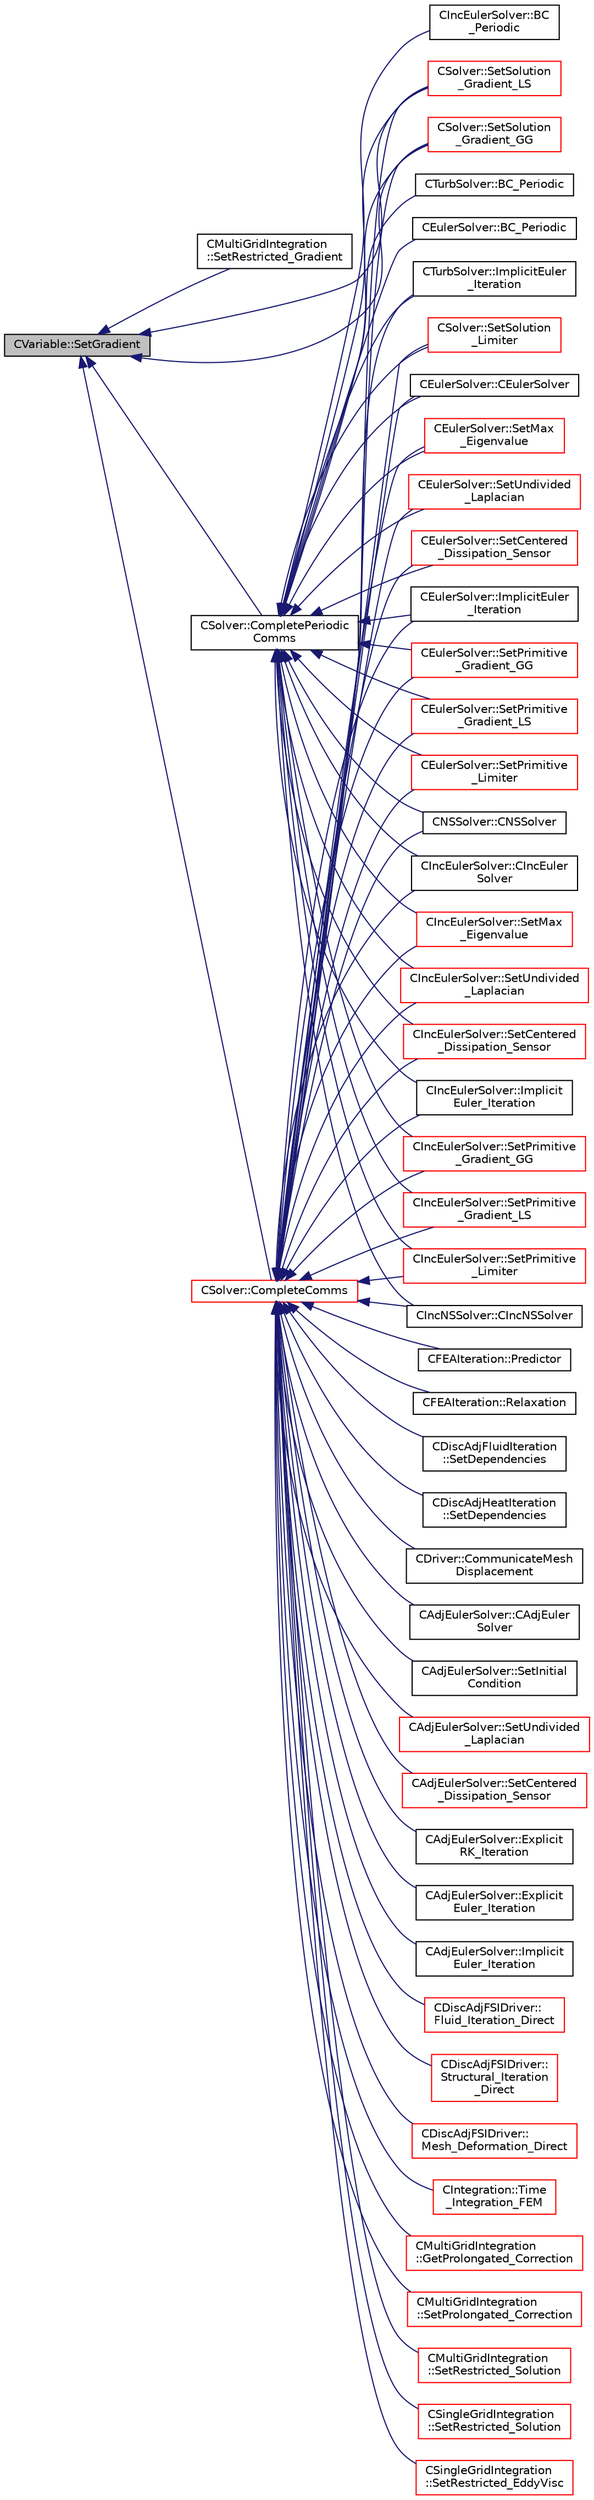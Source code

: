 digraph "CVariable::SetGradient"
{
  edge [fontname="Helvetica",fontsize="10",labelfontname="Helvetica",labelfontsize="10"];
  node [fontname="Helvetica",fontsize="10",shape=record];
  rankdir="LR";
  Node4755 [label="CVariable::SetGradient",height=0.2,width=0.4,color="black", fillcolor="grey75", style="filled", fontcolor="black"];
  Node4755 -> Node4756 [dir="back",color="midnightblue",fontsize="10",style="solid",fontname="Helvetica"];
  Node4756 [label="CMultiGridIntegration\l::SetRestricted_Gradient",height=0.2,width=0.4,color="black", fillcolor="white", style="filled",URL="$class_c_multi_grid_integration.html#a12a995afac79392633ded3226b163d24",tooltip="Compute the gradient in coarse grid using the fine grid information. "];
  Node4755 -> Node4757 [dir="back",color="midnightblue",fontsize="10",style="solid",fontname="Helvetica"];
  Node4757 [label="CSolver::CompletePeriodic\lComms",height=0.2,width=0.4,color="black", fillcolor="white", style="filled",URL="$class_c_solver.html#a7e77df2076057995213de49d4ca2e7c7",tooltip="Routine to complete the set of non-blocking periodic communications launched by InitiatePeriodicComms..."];
  Node4757 -> Node4758 [dir="back",color="midnightblue",fontsize="10",style="solid",fontname="Helvetica"];
  Node4758 [label="CEulerSolver::CEulerSolver",height=0.2,width=0.4,color="black", fillcolor="white", style="filled",URL="$class_c_euler_solver.html#ae1e74218b4e943111b100d7ddcbd4db9"];
  Node4757 -> Node4759 [dir="back",color="midnightblue",fontsize="10",style="solid",fontname="Helvetica"];
  Node4759 [label="CEulerSolver::SetMax\l_Eigenvalue",height=0.2,width=0.4,color="red", fillcolor="white", style="filled",URL="$class_c_euler_solver.html#a76f7fdf349ae41c6f0cf4df82b571fb1",tooltip="Compute the max eigenvalue. "];
  Node4757 -> Node4762 [dir="back",color="midnightblue",fontsize="10",style="solid",fontname="Helvetica"];
  Node4762 [label="CEulerSolver::SetUndivided\l_Laplacian",height=0.2,width=0.4,color="red", fillcolor="white", style="filled",URL="$class_c_euler_solver.html#adc7c82a25b8be22b16b5452c1992744f",tooltip="Compute the undivided laplacian for the solution, except the energy equation. "];
  Node4757 -> Node4763 [dir="back",color="midnightblue",fontsize="10",style="solid",fontname="Helvetica"];
  Node4763 [label="CEulerSolver::SetCentered\l_Dissipation_Sensor",height=0.2,width=0.4,color="red", fillcolor="white", style="filled",URL="$class_c_euler_solver.html#a2f4e3619ae65c63cbda1ef2098441ab4",tooltip="Compute a pressure sensor switch. "];
  Node4757 -> Node4764 [dir="back",color="midnightblue",fontsize="10",style="solid",fontname="Helvetica"];
  Node4764 [label="CEulerSolver::ImplicitEuler\l_Iteration",height=0.2,width=0.4,color="black", fillcolor="white", style="filled",URL="$class_c_euler_solver.html#a4e8277fc44dc97c8d73fbe3347204372",tooltip="Update the solution using an implicit Euler scheme. "];
  Node4757 -> Node4765 [dir="back",color="midnightblue",fontsize="10",style="solid",fontname="Helvetica"];
  Node4765 [label="CEulerSolver::SetPrimitive\l_Gradient_GG",height=0.2,width=0.4,color="red", fillcolor="white", style="filled",URL="$class_c_euler_solver.html#a74fb3b502b83371fcf0728ec546e039b",tooltip="Compute the gradient of the primitive variables using Green-Gauss method, and stores the result in th..."];
  Node4757 -> Node4766 [dir="back",color="midnightblue",fontsize="10",style="solid",fontname="Helvetica"];
  Node4766 [label="CEulerSolver::SetPrimitive\l_Gradient_LS",height=0.2,width=0.4,color="red", fillcolor="white", style="filled",URL="$class_c_euler_solver.html#a734d5bd064215fb722477f39993155d4",tooltip="Compute the gradient of the primitive variables using a Least-Squares method, and stores the result i..."];
  Node4757 -> Node4767 [dir="back",color="midnightblue",fontsize="10",style="solid",fontname="Helvetica"];
  Node4767 [label="CEulerSolver::SetPrimitive\l_Limiter",height=0.2,width=0.4,color="red", fillcolor="white", style="filled",URL="$class_c_euler_solver.html#a43004a7f0fad7a6d1f435144710bf13e",tooltip="Compute the limiter of the primitive variables. "];
  Node4757 -> Node4768 [dir="back",color="midnightblue",fontsize="10",style="solid",fontname="Helvetica"];
  Node4768 [label="CEulerSolver::BC_Periodic",height=0.2,width=0.4,color="black", fillcolor="white", style="filled",URL="$class_c_euler_solver.html#a9bd458698ede3dffd1b4d1f974f39b03",tooltip="Impose a periodic boundary condition by summing contributions from the complete control volume..."];
  Node4757 -> Node4769 [dir="back",color="midnightblue",fontsize="10",style="solid",fontname="Helvetica"];
  Node4769 [label="CNSSolver::CNSSolver",height=0.2,width=0.4,color="black", fillcolor="white", style="filled",URL="$class_c_n_s_solver.html#a2a8ad49c42b4546696e631cf44b7788b"];
  Node4757 -> Node4770 [dir="back",color="midnightblue",fontsize="10",style="solid",fontname="Helvetica"];
  Node4770 [label="CIncEulerSolver::CIncEuler\lSolver",height=0.2,width=0.4,color="black", fillcolor="white", style="filled",URL="$class_c_inc_euler_solver.html#a91f644b8f9a00215bac5bcd31dfc06d8"];
  Node4757 -> Node4771 [dir="back",color="midnightblue",fontsize="10",style="solid",fontname="Helvetica"];
  Node4771 [label="CIncEulerSolver::SetMax\l_Eigenvalue",height=0.2,width=0.4,color="red", fillcolor="white", style="filled",URL="$class_c_inc_euler_solver.html#ab804c5648aa5dd71ea12a57997167984",tooltip="Compute the max eigenvalue. "];
  Node4757 -> Node4774 [dir="back",color="midnightblue",fontsize="10",style="solid",fontname="Helvetica"];
  Node4774 [label="CIncEulerSolver::SetUndivided\l_Laplacian",height=0.2,width=0.4,color="red", fillcolor="white", style="filled",URL="$class_c_inc_euler_solver.html#a8b5d7772432b9759213892a50621c329",tooltip="Compute the undivided laplacian for the solution, except the energy equation. "];
  Node4757 -> Node4775 [dir="back",color="midnightblue",fontsize="10",style="solid",fontname="Helvetica"];
  Node4775 [label="CIncEulerSolver::SetCentered\l_Dissipation_Sensor",height=0.2,width=0.4,color="red", fillcolor="white", style="filled",URL="$class_c_inc_euler_solver.html#a2323a0e322236c24668be8750dbaf237",tooltip="Compute a pressure sensor switch. "];
  Node4757 -> Node4776 [dir="back",color="midnightblue",fontsize="10",style="solid",fontname="Helvetica"];
  Node4776 [label="CIncEulerSolver::Implicit\lEuler_Iteration",height=0.2,width=0.4,color="black", fillcolor="white", style="filled",URL="$class_c_inc_euler_solver.html#ad84dd4225bb9d158c52b26e2f30f6fa7",tooltip="Update the solution using an implicit Euler scheme. "];
  Node4757 -> Node4777 [dir="back",color="midnightblue",fontsize="10",style="solid",fontname="Helvetica"];
  Node4777 [label="CIncEulerSolver::SetPrimitive\l_Gradient_GG",height=0.2,width=0.4,color="red", fillcolor="white", style="filled",URL="$class_c_inc_euler_solver.html#a856a6db100c40b9c3df557d1dfe72c2b",tooltip="Compute the gradient of the primitive variables using Green-Gauss method, and stores the result in th..."];
  Node4757 -> Node4778 [dir="back",color="midnightblue",fontsize="10",style="solid",fontname="Helvetica"];
  Node4778 [label="CIncEulerSolver::SetPrimitive\l_Gradient_LS",height=0.2,width=0.4,color="red", fillcolor="white", style="filled",URL="$class_c_inc_euler_solver.html#a3e3355cbeb9d265f4073cca113b9d46e",tooltip="Compute the gradient of the primitive variables using a Least-Squares method, and stores the result i..."];
  Node4757 -> Node4779 [dir="back",color="midnightblue",fontsize="10",style="solid",fontname="Helvetica"];
  Node4779 [label="CIncEulerSolver::SetPrimitive\l_Limiter",height=0.2,width=0.4,color="red", fillcolor="white", style="filled",URL="$class_c_inc_euler_solver.html#a00bd56828c4e41ec3ff1e8753cb320ec",tooltip="Compute the limiter of the primitive variables. "];
  Node4757 -> Node4780 [dir="back",color="midnightblue",fontsize="10",style="solid",fontname="Helvetica"];
  Node4780 [label="CIncEulerSolver::BC\l_Periodic",height=0.2,width=0.4,color="black", fillcolor="white", style="filled",URL="$class_c_inc_euler_solver.html#a994af5dbe296f8a1873e416c3b2fc2a7",tooltip="Impose a periodic boundary condition by summing contributions from the complete control volume..."];
  Node4757 -> Node4781 [dir="back",color="midnightblue",fontsize="10",style="solid",fontname="Helvetica"];
  Node4781 [label="CIncNSSolver::CIncNSSolver",height=0.2,width=0.4,color="black", fillcolor="white", style="filled",URL="$class_c_inc_n_s_solver.html#a82152ac7e91fb1c5c073d98a1f08e2aa"];
  Node4757 -> Node4782 [dir="back",color="midnightblue",fontsize="10",style="solid",fontname="Helvetica"];
  Node4782 [label="CTurbSolver::BC_Periodic",height=0.2,width=0.4,color="black", fillcolor="white", style="filled",URL="$class_c_turb_solver.html#a954cfdd45dfce9df024a30b558b54b25",tooltip="Impose a periodic boundary condition by summing contributions from the complete control volume..."];
  Node4757 -> Node4783 [dir="back",color="midnightblue",fontsize="10",style="solid",fontname="Helvetica"];
  Node4783 [label="CTurbSolver::ImplicitEuler\l_Iteration",height=0.2,width=0.4,color="black", fillcolor="white", style="filled",URL="$class_c_turb_solver.html#af7a0ab68fbb2925c56863df97b3ea4ee",tooltip="Update the solution using an implicit solver. "];
  Node4757 -> Node4784 [dir="back",color="midnightblue",fontsize="10",style="solid",fontname="Helvetica"];
  Node4784 [label="CSolver::SetSolution\l_Gradient_GG",height=0.2,width=0.4,color="red", fillcolor="white", style="filled",URL="$class_c_solver.html#aac4d5e5f3ff20e7e37d55fa5e4ed3647",tooltip="Compute the Green-Gauss gradient of the solution. "];
  Node4757 -> Node4793 [dir="back",color="midnightblue",fontsize="10",style="solid",fontname="Helvetica"];
  Node4793 [label="CSolver::SetSolution\l_Gradient_LS",height=0.2,width=0.4,color="red", fillcolor="white", style="filled",URL="$class_c_solver.html#ac4d9cf9609d7bdb52e7f1dc9cc8b4c1f",tooltip="Compute the Least Squares gradient of the solution. "];
  Node4757 -> Node4794 [dir="back",color="midnightblue",fontsize="10",style="solid",fontname="Helvetica"];
  Node4794 [label="CSolver::SetSolution\l_Limiter",height=0.2,width=0.4,color="red", fillcolor="white", style="filled",URL="$class_c_solver.html#a641e9c59698ab9c7c2fb91107ad70d77",tooltip="Compute slope limiter. "];
  Node4755 -> Node4795 [dir="back",color="midnightblue",fontsize="10",style="solid",fontname="Helvetica"];
  Node4795 [label="CSolver::CompleteComms",height=0.2,width=0.4,color="red", fillcolor="white", style="filled",URL="$class_c_solver.html#a8d3046ad54e177f0705a2bff99c1cf16",tooltip="Routine to complete the set of non-blocking communications launched by InitiateComms() and unpacking ..."];
  Node4795 -> Node4796 [dir="back",color="midnightblue",fontsize="10",style="solid",fontname="Helvetica"];
  Node4796 [label="CDiscAdjFSIDriver::\lFluid_Iteration_Direct",height=0.2,width=0.4,color="red", fillcolor="white", style="filled",URL="$class_c_disc_adj_f_s_i_driver.html#aade7f9d8b7f7f1ddccfdc62d3b1fdaa8",tooltip="Run a direct flow iteration. "];
  Node4795 -> Node4801 [dir="back",color="midnightblue",fontsize="10",style="solid",fontname="Helvetica"];
  Node4801 [label="CDiscAdjFSIDriver::\lStructural_Iteration\l_Direct",height=0.2,width=0.4,color="red", fillcolor="white", style="filled",URL="$class_c_disc_adj_f_s_i_driver.html#aef8192d6dd5451f1e496e9847c2c5c65",tooltip="Run a direct structural iteration. "];
  Node4795 -> Node4802 [dir="back",color="midnightblue",fontsize="10",style="solid",fontname="Helvetica"];
  Node4802 [label="CDiscAdjFSIDriver::\lMesh_Deformation_Direct",height=0.2,width=0.4,color="red", fillcolor="white", style="filled",URL="$class_c_disc_adj_f_s_i_driver.html#ad683500d6b3773af342165b1b18f5c59",tooltip="Run a direct mesh deformation. "];
  Node4795 -> Node4803 [dir="back",color="midnightblue",fontsize="10",style="solid",fontname="Helvetica"];
  Node4803 [label="CIntegration::Time\l_Integration_FEM",height=0.2,width=0.4,color="red", fillcolor="white", style="filled",URL="$class_c_integration.html#a4ac7acdec8fdf941a4efc90b3f82a68c",tooltip="Do the time integration (explicit or implicit) of the numerical system on a FEM framework. "];
  Node4795 -> Node4805 [dir="back",color="midnightblue",fontsize="10",style="solid",fontname="Helvetica"];
  Node4805 [label="CMultiGridIntegration\l::GetProlongated_Correction",height=0.2,width=0.4,color="red", fillcolor="white", style="filled",URL="$class_c_multi_grid_integration.html#a29bf9a6e27f43e6b71704d05105a648d",tooltip="Compute the fine grid correction from the coarse solution. "];
  Node4795 -> Node4808 [dir="back",color="midnightblue",fontsize="10",style="solid",fontname="Helvetica"];
  Node4808 [label="CMultiGridIntegration\l::SetProlongated_Correction",height=0.2,width=0.4,color="red", fillcolor="white", style="filled",URL="$class_c_multi_grid_integration.html#a5d0d450972f5c004596b3f0abdae3015",tooltip="Set the value of the corrected fine grid solution. "];
  Node4795 -> Node4809 [dir="back",color="midnightblue",fontsize="10",style="solid",fontname="Helvetica"];
  Node4809 [label="CMultiGridIntegration\l::SetRestricted_Solution",height=0.2,width=0.4,color="red", fillcolor="white", style="filled",URL="$class_c_multi_grid_integration.html#a57c0f097c58c1d36ef8156b91350fd60",tooltip="Restrict solution from fine grid to a coarse grid. "];
  Node4795 -> Node4810 [dir="back",color="midnightblue",fontsize="10",style="solid",fontname="Helvetica"];
  Node4810 [label="CSingleGridIntegration\l::SetRestricted_Solution",height=0.2,width=0.4,color="red", fillcolor="white", style="filled",URL="$class_c_single_grid_integration.html#a035bbc4f261b680a4a651aa0af69437b",tooltip="Restrict solution from fine grid to a coarse grid. "];
  Node4795 -> Node4812 [dir="back",color="midnightblue",fontsize="10",style="solid",fontname="Helvetica"];
  Node4812 [label="CSingleGridIntegration\l::SetRestricted_EddyVisc",height=0.2,width=0.4,color="red", fillcolor="white", style="filled",URL="$class_c_single_grid_integration.html#ae875067fdaf103c36391ea21343e1731",tooltip="Restrict solution from fine grid to a coarse grid. "];
  Node4795 -> Node4813 [dir="back",color="midnightblue",fontsize="10",style="solid",fontname="Helvetica"];
  Node4813 [label="CFEAIteration::Predictor",height=0.2,width=0.4,color="black", fillcolor="white", style="filled",URL="$class_c_f_e_a_iteration.html#a00a378c1b0d9b95b250e208bcf1f420e",tooltip="Predictor. "];
  Node4795 -> Node4814 [dir="back",color="midnightblue",fontsize="10",style="solid",fontname="Helvetica"];
  Node4814 [label="CFEAIteration::Relaxation",height=0.2,width=0.4,color="black", fillcolor="white", style="filled",URL="$class_c_f_e_a_iteration.html#a840bd377c7050c57cb5f81799669b59f",tooltip="Relaxation. "];
  Node4795 -> Node4815 [dir="back",color="midnightblue",fontsize="10",style="solid",fontname="Helvetica"];
  Node4815 [label="CDiscAdjFluidIteration\l::SetDependencies",height=0.2,width=0.4,color="black", fillcolor="white", style="filled",URL="$class_c_disc_adj_fluid_iteration.html#aad302b77466b001d380ca8766ba8d85c",tooltip="Compute necessary variables that depend on the conservative variables or the mesh node positions (e..."];
  Node4795 -> Node4816 [dir="back",color="midnightblue",fontsize="10",style="solid",fontname="Helvetica"];
  Node4816 [label="CDiscAdjHeatIteration\l::SetDependencies",height=0.2,width=0.4,color="black", fillcolor="white", style="filled",URL="$class_c_disc_adj_heat_iteration.html#a8098b35364d0a2a7b1fa31850714e359",tooltip="Compute necessary variables that depend on the conservative variables or the mesh node positions (e..."];
  Node4795 -> Node4817 [dir="back",color="midnightblue",fontsize="10",style="solid",fontname="Helvetica"];
  Node4817 [label="CDriver::CommunicateMesh\lDisplacement",height=0.2,width=0.4,color="black", fillcolor="white", style="filled",URL="$class_c_driver.html#ab7774dbeec50826a830714585aa45740",tooltip="Communicate the boundary mesh displacements in a python call. "];
  Node4795 -> Node4818 [dir="back",color="midnightblue",fontsize="10",style="solid",fontname="Helvetica"];
  Node4818 [label="CAdjEulerSolver::CAdjEuler\lSolver",height=0.2,width=0.4,color="black", fillcolor="white", style="filled",URL="$class_c_adj_euler_solver.html#a0a739888df9436d4707665d152a7af1a"];
  Node4795 -> Node4819 [dir="back",color="midnightblue",fontsize="10",style="solid",fontname="Helvetica"];
  Node4819 [label="CAdjEulerSolver::SetInitial\lCondition",height=0.2,width=0.4,color="black", fillcolor="white", style="filled",URL="$class_c_adj_euler_solver.html#a9b83036ab8c37a1b24350704dcfeaeb3",tooltip="Set the initial condition for the Euler Equations. "];
  Node4795 -> Node4820 [dir="back",color="midnightblue",fontsize="10",style="solid",fontname="Helvetica"];
  Node4820 [label="CAdjEulerSolver::SetUndivided\l_Laplacian",height=0.2,width=0.4,color="red", fillcolor="white", style="filled",URL="$class_c_adj_euler_solver.html#a1872318f659d74b4e12d669095ee57b5",tooltip="Compute the undivided laplacian for the adjoint solution. "];
  Node4795 -> Node4821 [dir="back",color="midnightblue",fontsize="10",style="solid",fontname="Helvetica"];
  Node4821 [label="CAdjEulerSolver::SetCentered\l_Dissipation_Sensor",height=0.2,width=0.4,color="red", fillcolor="white", style="filled",URL="$class_c_adj_euler_solver.html#af1b72ed76900f821d2f51942cb4252db",tooltip="Compute the sensor for higher order dissipation control in rotating problems. "];
  Node4795 -> Node4822 [dir="back",color="midnightblue",fontsize="10",style="solid",fontname="Helvetica"];
  Node4822 [label="CAdjEulerSolver::Explicit\lRK_Iteration",height=0.2,width=0.4,color="black", fillcolor="white", style="filled",URL="$class_c_adj_euler_solver.html#a83de159f4bd062c776f07d087414a9cf",tooltip="Update the solution using a Runge-Kutta strategy. "];
  Node4795 -> Node4823 [dir="back",color="midnightblue",fontsize="10",style="solid",fontname="Helvetica"];
  Node4823 [label="CAdjEulerSolver::Explicit\lEuler_Iteration",height=0.2,width=0.4,color="black", fillcolor="white", style="filled",URL="$class_c_adj_euler_solver.html#a2863f1ed56105b595204ac31b3dab66b",tooltip="Update the solution using a explicit Euler scheme. "];
  Node4795 -> Node4824 [dir="back",color="midnightblue",fontsize="10",style="solid",fontname="Helvetica"];
  Node4824 [label="CAdjEulerSolver::Implicit\lEuler_Iteration",height=0.2,width=0.4,color="black", fillcolor="white", style="filled",URL="$class_c_adj_euler_solver.html#af64f459bce9498b1d19d8a645d0bc2c3",tooltip="Update the solution using an implicit solver. "];
  Node4795 -> Node4758 [dir="back",color="midnightblue",fontsize="10",style="solid",fontname="Helvetica"];
  Node4795 -> Node4759 [dir="back",color="midnightblue",fontsize="10",style="solid",fontname="Helvetica"];
  Node4795 -> Node4762 [dir="back",color="midnightblue",fontsize="10",style="solid",fontname="Helvetica"];
  Node4795 -> Node4763 [dir="back",color="midnightblue",fontsize="10",style="solid",fontname="Helvetica"];
  Node4795 -> Node4764 [dir="back",color="midnightblue",fontsize="10",style="solid",fontname="Helvetica"];
  Node4795 -> Node4765 [dir="back",color="midnightblue",fontsize="10",style="solid",fontname="Helvetica"];
  Node4795 -> Node4766 [dir="back",color="midnightblue",fontsize="10",style="solid",fontname="Helvetica"];
  Node4795 -> Node4767 [dir="back",color="midnightblue",fontsize="10",style="solid",fontname="Helvetica"];
  Node4795 -> Node4769 [dir="back",color="midnightblue",fontsize="10",style="solid",fontname="Helvetica"];
  Node4795 -> Node4770 [dir="back",color="midnightblue",fontsize="10",style="solid",fontname="Helvetica"];
  Node4795 -> Node4771 [dir="back",color="midnightblue",fontsize="10",style="solid",fontname="Helvetica"];
  Node4795 -> Node4774 [dir="back",color="midnightblue",fontsize="10",style="solid",fontname="Helvetica"];
  Node4795 -> Node4775 [dir="back",color="midnightblue",fontsize="10",style="solid",fontname="Helvetica"];
  Node4795 -> Node4776 [dir="back",color="midnightblue",fontsize="10",style="solid",fontname="Helvetica"];
  Node4795 -> Node4777 [dir="back",color="midnightblue",fontsize="10",style="solid",fontname="Helvetica"];
  Node4795 -> Node4778 [dir="back",color="midnightblue",fontsize="10",style="solid",fontname="Helvetica"];
  Node4795 -> Node4779 [dir="back",color="midnightblue",fontsize="10",style="solid",fontname="Helvetica"];
  Node4795 -> Node4781 [dir="back",color="midnightblue",fontsize="10",style="solid",fontname="Helvetica"];
  Node4795 -> Node4783 [dir="back",color="midnightblue",fontsize="10",style="solid",fontname="Helvetica"];
  Node4795 -> Node4784 [dir="back",color="midnightblue",fontsize="10",style="solid",fontname="Helvetica"];
  Node4795 -> Node4793 [dir="back",color="midnightblue",fontsize="10",style="solid",fontname="Helvetica"];
  Node4795 -> Node4794 [dir="back",color="midnightblue",fontsize="10",style="solid",fontname="Helvetica"];
  Node4755 -> Node4784 [dir="back",color="midnightblue",fontsize="10",style="solid",fontname="Helvetica"];
  Node4755 -> Node4793 [dir="back",color="midnightblue",fontsize="10",style="solid",fontname="Helvetica"];
}
